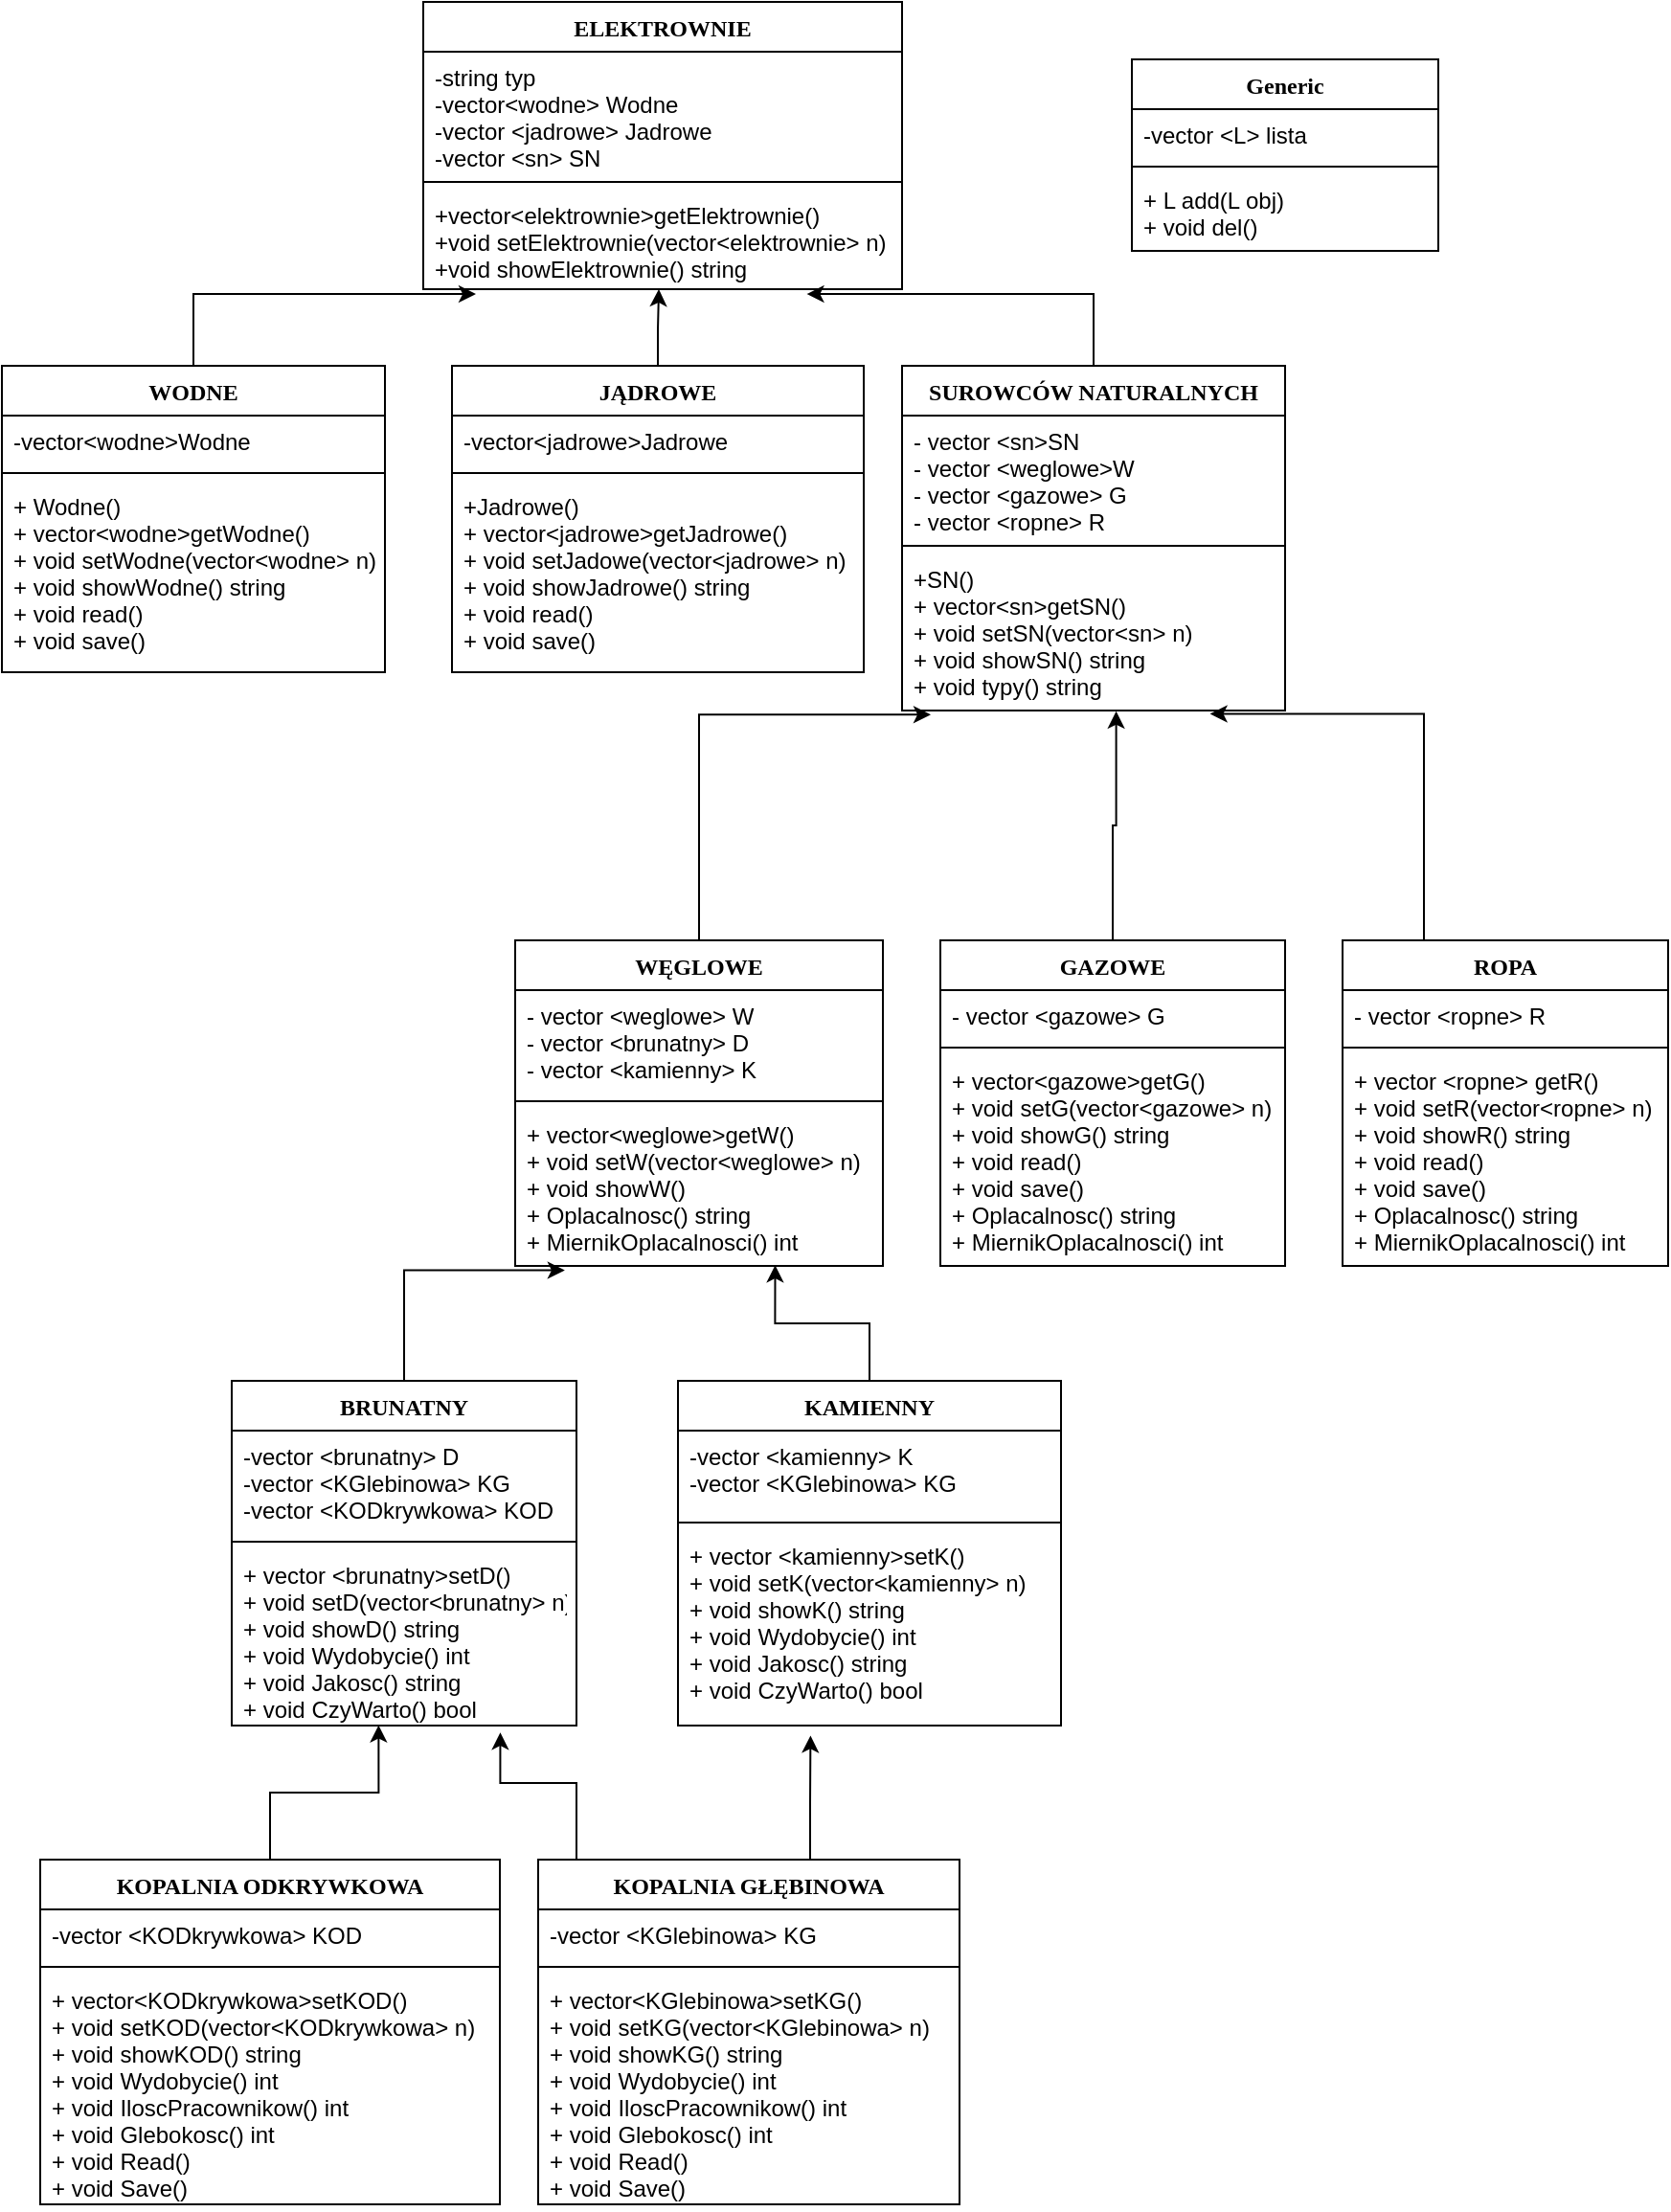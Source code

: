 <mxfile version="12.1.9" type="github" pages="1"><diagram id="fLsx_GOmSZmbx6pEzsNd" name="Page-1"><mxGraphModel dx="1264" dy="647" grid="1" gridSize="10" guides="1" tooltips="1" connect="1" arrows="1" fold="1" page="1" pageScale="1" pageWidth="827" pageHeight="1169" math="0" shadow="0"><root><mxCell id="0"/><mxCell id="1" parent="0"/><mxCell id="vZZop3cqKfhyvX2S0dR3-3" value="ELEKTROWNIE" style="swimlane;fontStyle=1;align=center;verticalAlign=top;childLayout=stackLayout;horizontal=1;startSize=26;horizontalStack=0;resizeParent=1;resizeParentMax=0;resizeLast=0;collapsible=1;marginBottom=0;fontFamily=Verdana;" vertex="1" parent="1"><mxGeometry x="280" width="250" height="150" as="geometry"/></mxCell><mxCell id="vZZop3cqKfhyvX2S0dR3-4" value="-string typ&#10;-vector&lt;wodne&gt; Wodne&#10;-vector &lt;jadrowe&gt; Jadrowe&#10;-vector &lt;sn&gt; SN" style="text;strokeColor=none;fillColor=none;align=left;verticalAlign=top;spacingLeft=4;spacingRight=4;overflow=hidden;rotatable=0;points=[[0,0.5],[1,0.5]];portConstraint=eastwest;" vertex="1" parent="vZZop3cqKfhyvX2S0dR3-3"><mxGeometry y="26" width="250" height="64" as="geometry"/></mxCell><mxCell id="vZZop3cqKfhyvX2S0dR3-5" value="" style="line;strokeWidth=1;fillColor=none;align=left;verticalAlign=middle;spacingTop=-1;spacingLeft=3;spacingRight=3;rotatable=0;labelPosition=right;points=[];portConstraint=eastwest;" vertex="1" parent="vZZop3cqKfhyvX2S0dR3-3"><mxGeometry y="90" width="250" height="8" as="geometry"/></mxCell><mxCell id="vZZop3cqKfhyvX2S0dR3-6" value="+vector&lt;elektrownie&gt;getElektrownie()&#10;+void setElektrownie(vector&lt;elektrownie&gt; n)&#10;+void showElektrownie() string" style="text;strokeColor=none;fillColor=none;align=left;verticalAlign=top;spacingLeft=4;spacingRight=4;overflow=hidden;rotatable=0;points=[[0,0.5],[1,0.5]];portConstraint=eastwest;" vertex="1" parent="vZZop3cqKfhyvX2S0dR3-3"><mxGeometry y="98" width="250" height="52" as="geometry"/></mxCell><mxCell id="vZZop3cqKfhyvX2S0dR3-105" value="" style="edgeStyle=orthogonalEdgeStyle;rounded=0;orthogonalLoop=1;jettySize=auto;html=1;fontFamily=Verdana;entryX=0.11;entryY=1.049;entryDx=0;entryDy=0;entryPerimeter=0;" edge="1" parent="1" source="vZZop3cqKfhyvX2S0dR3-7" target="vZZop3cqKfhyvX2S0dR3-6"><mxGeometry relative="1" as="geometry"><mxPoint x="140" y="110" as="targetPoint"/></mxGeometry></mxCell><mxCell id="vZZop3cqKfhyvX2S0dR3-7" value="WODNE&#10;" style="swimlane;fontStyle=1;align=center;verticalAlign=top;childLayout=stackLayout;horizontal=1;startSize=26;horizontalStack=0;resizeParent=1;resizeParentMax=0;resizeLast=0;collapsible=1;marginBottom=0;fontFamily=Verdana;" vertex="1" parent="1"><mxGeometry x="60" y="190" width="200" height="160" as="geometry"/></mxCell><mxCell id="vZZop3cqKfhyvX2S0dR3-8" value="-vector&lt;wodne&gt;Wodne&#10;" style="text;strokeColor=none;fillColor=none;align=left;verticalAlign=top;spacingLeft=4;spacingRight=4;overflow=hidden;rotatable=0;points=[[0,0.5],[1,0.5]];portConstraint=eastwest;" vertex="1" parent="vZZop3cqKfhyvX2S0dR3-7"><mxGeometry y="26" width="200" height="26" as="geometry"/></mxCell><mxCell id="vZZop3cqKfhyvX2S0dR3-9" value="" style="line;strokeWidth=1;fillColor=none;align=left;verticalAlign=middle;spacingTop=-1;spacingLeft=3;spacingRight=3;rotatable=0;labelPosition=right;points=[];portConstraint=eastwest;" vertex="1" parent="vZZop3cqKfhyvX2S0dR3-7"><mxGeometry y="52" width="200" height="8" as="geometry"/></mxCell><mxCell id="vZZop3cqKfhyvX2S0dR3-10" value="+ Wodne()&#10;+ vector&lt;wodne&gt;getWodne()&#10;+ void setWodne(vector&lt;wodne&gt; n)&#10;+ void showWodne() string &#10;+ void read()&#10;+ void save()" style="text;strokeColor=none;fillColor=none;align=left;verticalAlign=top;spacingLeft=4;spacingRight=4;overflow=hidden;rotatable=0;points=[[0,0.5],[1,0.5]];portConstraint=eastwest;" vertex="1" parent="vZZop3cqKfhyvX2S0dR3-7"><mxGeometry y="60" width="200" height="100" as="geometry"/></mxCell><mxCell id="vZZop3cqKfhyvX2S0dR3-158" value="" style="edgeStyle=orthogonalEdgeStyle;rounded=0;orthogonalLoop=1;jettySize=auto;html=1;fontFamily=Verdana;" edge="1" parent="1" source="vZZop3cqKfhyvX2S0dR3-11" target="vZZop3cqKfhyvX2S0dR3-6"><mxGeometry relative="1" as="geometry"><Array as="points"><mxPoint x="403" y="171"/><mxPoint x="403" y="171"/></Array></mxGeometry></mxCell><mxCell id="vZZop3cqKfhyvX2S0dR3-11" value="JĄDROWE" style="swimlane;fontStyle=1;align=center;verticalAlign=top;childLayout=stackLayout;horizontal=1;startSize=26;horizontalStack=0;resizeParent=1;resizeParentMax=0;resizeLast=0;collapsible=1;marginBottom=0;fontFamily=Verdana;" vertex="1" parent="1"><mxGeometry x="295" y="190" width="215" height="160" as="geometry"/></mxCell><mxCell id="vZZop3cqKfhyvX2S0dR3-12" value="-vector&lt;jadrowe&gt;Jadrowe" style="text;strokeColor=none;fillColor=none;align=left;verticalAlign=top;spacingLeft=4;spacingRight=4;overflow=hidden;rotatable=0;points=[[0,0.5],[1,0.5]];portConstraint=eastwest;" vertex="1" parent="vZZop3cqKfhyvX2S0dR3-11"><mxGeometry y="26" width="215" height="26" as="geometry"/></mxCell><mxCell id="vZZop3cqKfhyvX2S0dR3-13" value="" style="line;strokeWidth=1;fillColor=none;align=left;verticalAlign=middle;spacingTop=-1;spacingLeft=3;spacingRight=3;rotatable=0;labelPosition=right;points=[];portConstraint=eastwest;" vertex="1" parent="vZZop3cqKfhyvX2S0dR3-11"><mxGeometry y="52" width="215" height="8" as="geometry"/></mxCell><mxCell id="vZZop3cqKfhyvX2S0dR3-14" value="+Jadrowe()&#10;+ vector&lt;jadrowe&gt;getJadrowe()&#10;+ void setJadowe(vector&lt;jadrowe&gt; n)&#10;+ void showJadrowe() string &#10;+ void read()&#10;+ void save()" style="text;strokeColor=none;fillColor=none;align=left;verticalAlign=top;spacingLeft=4;spacingRight=4;overflow=hidden;rotatable=0;points=[[0,0.5],[1,0.5]];portConstraint=eastwest;" vertex="1" parent="vZZop3cqKfhyvX2S0dR3-11"><mxGeometry y="60" width="215" height="100" as="geometry"/></mxCell><mxCell id="vZZop3cqKfhyvX2S0dR3-100" value="" style="edgeStyle=orthogonalEdgeStyle;rounded=0;orthogonalLoop=1;jettySize=auto;html=1;fontFamily=Verdana;entryX=0.801;entryY=1.049;entryDx=0;entryDy=0;entryPerimeter=0;" edge="1" parent="1" source="vZZop3cqKfhyvX2S0dR3-15" target="vZZop3cqKfhyvX2S0dR3-6"><mxGeometry relative="1" as="geometry"><mxPoint x="630" y="110" as="targetPoint"/></mxGeometry></mxCell><mxCell id="vZZop3cqKfhyvX2S0dR3-15" value="SUROWCÓW NATURALNYCH" style="swimlane;fontStyle=1;align=center;verticalAlign=top;childLayout=stackLayout;horizontal=1;startSize=26;horizontalStack=0;resizeParent=1;resizeParentMax=0;resizeLast=0;collapsible=1;marginBottom=0;fontFamily=Verdana;" vertex="1" parent="1"><mxGeometry x="530" y="190" width="200" height="180" as="geometry"/></mxCell><mxCell id="vZZop3cqKfhyvX2S0dR3-16" value="- vector &lt;sn&gt;SN&#10;- vector &lt;weglowe&gt;W&#10;- vector &lt;gazowe&gt; G&#10;- vector &lt;ropne&gt; R" style="text;strokeColor=none;fillColor=none;align=left;verticalAlign=top;spacingLeft=4;spacingRight=4;overflow=hidden;rotatable=0;points=[[0,0.5],[1,0.5]];portConstraint=eastwest;" vertex="1" parent="vZZop3cqKfhyvX2S0dR3-15"><mxGeometry y="26" width="200" height="64" as="geometry"/></mxCell><mxCell id="vZZop3cqKfhyvX2S0dR3-17" value="" style="line;strokeWidth=1;fillColor=none;align=left;verticalAlign=middle;spacingTop=-1;spacingLeft=3;spacingRight=3;rotatable=0;labelPosition=right;points=[];portConstraint=eastwest;" vertex="1" parent="vZZop3cqKfhyvX2S0dR3-15"><mxGeometry y="90" width="200" height="8" as="geometry"/></mxCell><mxCell id="vZZop3cqKfhyvX2S0dR3-18" value="+SN()&#10;+ vector&lt;sn&gt;getSN()&#10;+ void setSN(vector&lt;sn&gt; n)&#10;+ void showSN() string &#10;+ void typy() string &#10;" style="text;strokeColor=none;fillColor=none;align=left;verticalAlign=top;spacingLeft=4;spacingRight=4;overflow=hidden;rotatable=0;points=[[0,0.5],[1,0.5]];portConstraint=eastwest;" vertex="1" parent="vZZop3cqKfhyvX2S0dR3-15"><mxGeometry y="98" width="200" height="82" as="geometry"/></mxCell><mxCell id="vZZop3cqKfhyvX2S0dR3-124" value="" style="edgeStyle=orthogonalEdgeStyle;rounded=0;orthogonalLoop=1;jettySize=auto;html=1;fontFamily=Verdana;entryX=0.075;entryY=1.026;entryDx=0;entryDy=0;entryPerimeter=0;" edge="1" parent="1" source="vZZop3cqKfhyvX2S0dR3-19" target="vZZop3cqKfhyvX2S0dR3-18"><mxGeometry relative="1" as="geometry"><mxPoint x="420" y="418.5" as="targetPoint"/></mxGeometry></mxCell><mxCell id="vZZop3cqKfhyvX2S0dR3-19" value="WĘGLOWE" style="swimlane;fontStyle=1;align=center;verticalAlign=top;childLayout=stackLayout;horizontal=1;startSize=26;horizontalStack=0;resizeParent=1;resizeParentMax=0;resizeLast=0;collapsible=1;marginBottom=0;fontFamily=Verdana;" vertex="1" parent="1"><mxGeometry x="328" y="490" width="192" height="170" as="geometry"/></mxCell><mxCell id="vZZop3cqKfhyvX2S0dR3-20" value="- vector &lt;weglowe&gt; W&#10;- vector &lt;brunatny&gt; D&#10;- vector &lt;kamienny&gt; K" style="text;strokeColor=none;fillColor=none;align=left;verticalAlign=top;spacingLeft=4;spacingRight=4;overflow=hidden;rotatable=0;points=[[0,0.5],[1,0.5]];portConstraint=eastwest;" vertex="1" parent="vZZop3cqKfhyvX2S0dR3-19"><mxGeometry y="26" width="192" height="54" as="geometry"/></mxCell><mxCell id="vZZop3cqKfhyvX2S0dR3-21" value="" style="line;strokeWidth=1;fillColor=none;align=left;verticalAlign=middle;spacingTop=-1;spacingLeft=3;spacingRight=3;rotatable=0;labelPosition=right;points=[];portConstraint=eastwest;" vertex="1" parent="vZZop3cqKfhyvX2S0dR3-19"><mxGeometry y="80" width="192" height="8" as="geometry"/></mxCell><mxCell id="vZZop3cqKfhyvX2S0dR3-22" value="+ vector&lt;weglowe&gt;getW()&#10;+ void setW(vector&lt;weglowe&gt; n)&#10;+ void showW()&#10;+ Oplacalnosc() string&#10;+ MiernikOplacalnosci() int&#10;" style="text;strokeColor=none;fillColor=none;align=left;verticalAlign=top;spacingLeft=4;spacingRight=4;overflow=hidden;rotatable=0;points=[[0,0.5],[1,0.5]];portConstraint=eastwest;" vertex="1" parent="vZZop3cqKfhyvX2S0dR3-19"><mxGeometry y="88" width="192" height="82" as="geometry"/></mxCell><mxCell id="vZZop3cqKfhyvX2S0dR3-134" value="" style="edgeStyle=orthogonalEdgeStyle;rounded=0;orthogonalLoop=1;jettySize=auto;html=1;fontFamily=Verdana;entryX=0.559;entryY=1.005;entryDx=0;entryDy=0;entryPerimeter=0;" edge="1" parent="1" source="vZZop3cqKfhyvX2S0dR3-23" target="vZZop3cqKfhyvX2S0dR3-18"><mxGeometry relative="1" as="geometry"><mxPoint x="640" y="410" as="targetPoint"/></mxGeometry></mxCell><mxCell id="vZZop3cqKfhyvX2S0dR3-23" value="GAZOWE" style="swimlane;fontStyle=1;align=center;verticalAlign=top;childLayout=stackLayout;horizontal=1;startSize=26;horizontalStack=0;resizeParent=1;resizeParentMax=0;resizeLast=0;collapsible=1;marginBottom=0;fontFamily=Verdana;" vertex="1" parent="1"><mxGeometry x="550" y="490" width="180" height="170" as="geometry"/></mxCell><mxCell id="vZZop3cqKfhyvX2S0dR3-24" value="- vector &lt;gazowe&gt; G&#10;" style="text;strokeColor=none;fillColor=none;align=left;verticalAlign=top;spacingLeft=4;spacingRight=4;overflow=hidden;rotatable=0;points=[[0,0.5],[1,0.5]];portConstraint=eastwest;" vertex="1" parent="vZZop3cqKfhyvX2S0dR3-23"><mxGeometry y="26" width="180" height="26" as="geometry"/></mxCell><mxCell id="vZZop3cqKfhyvX2S0dR3-25" value="" style="line;strokeWidth=1;fillColor=none;align=left;verticalAlign=middle;spacingTop=-1;spacingLeft=3;spacingRight=3;rotatable=0;labelPosition=right;points=[];portConstraint=eastwest;" vertex="1" parent="vZZop3cqKfhyvX2S0dR3-23"><mxGeometry y="52" width="180" height="8" as="geometry"/></mxCell><mxCell id="vZZop3cqKfhyvX2S0dR3-26" value="+ vector&lt;gazowe&gt;getG()&#10;+ void setG(vector&lt;gazowe&gt; n)&#10;+ void showG() string &#10;+ void read()&#10;+ void save() &#10;+ Oplacalnosc() string&#10;+ MiernikOplacalnosci() int&#10;" style="text;strokeColor=none;fillColor=none;align=left;verticalAlign=top;spacingLeft=4;spacingRight=4;overflow=hidden;rotatable=0;points=[[0,0.5],[1,0.5]];portConstraint=eastwest;" vertex="1" parent="vZZop3cqKfhyvX2S0dR3-23"><mxGeometry y="60" width="180" height="110" as="geometry"/></mxCell><mxCell id="vZZop3cqKfhyvX2S0dR3-94" value="" style="edgeStyle=orthogonalEdgeStyle;rounded=0;orthogonalLoop=1;jettySize=auto;html=1;fontFamily=Verdana;exitX=0.25;exitY=0;exitDx=0;exitDy=0;entryX=0.804;entryY=1.021;entryDx=0;entryDy=0;entryPerimeter=0;" edge="1" parent="1" source="vZZop3cqKfhyvX2S0dR3-27" target="vZZop3cqKfhyvX2S0dR3-18"><mxGeometry relative="1" as="geometry"><mxPoint x="690" y="290" as="targetPoint"/></mxGeometry></mxCell><mxCell id="vZZop3cqKfhyvX2S0dR3-27" value="ROPA" style="swimlane;fontStyle=1;align=center;verticalAlign=top;childLayout=stackLayout;horizontal=1;startSize=26;horizontalStack=0;resizeParent=1;resizeParentMax=0;resizeLast=0;collapsible=1;marginBottom=0;fontFamily=Verdana;" vertex="1" parent="1"><mxGeometry x="760" y="490" width="170" height="170" as="geometry"/></mxCell><mxCell id="vZZop3cqKfhyvX2S0dR3-28" value="- vector &lt;ropne&gt; R&#10;" style="text;strokeColor=none;fillColor=none;align=left;verticalAlign=top;spacingLeft=4;spacingRight=4;overflow=hidden;rotatable=0;points=[[0,0.5],[1,0.5]];portConstraint=eastwest;" vertex="1" parent="vZZop3cqKfhyvX2S0dR3-27"><mxGeometry y="26" width="170" height="26" as="geometry"/></mxCell><mxCell id="vZZop3cqKfhyvX2S0dR3-29" value="" style="line;strokeWidth=1;fillColor=none;align=left;verticalAlign=middle;spacingTop=-1;spacingLeft=3;spacingRight=3;rotatable=0;labelPosition=right;points=[];portConstraint=eastwest;" vertex="1" parent="vZZop3cqKfhyvX2S0dR3-27"><mxGeometry y="52" width="170" height="8" as="geometry"/></mxCell><mxCell id="vZZop3cqKfhyvX2S0dR3-30" value="+ vector &lt;ropne&gt; getR()&#10;+ void setR(vector&lt;ropne&gt; n)&#10;+ void showR() string &#10;+ void read()&#10;+ void save()&#10;+ Oplacalnosc() string&#10;+ MiernikOplacalnosci() int" style="text;strokeColor=none;fillColor=none;align=left;verticalAlign=top;spacingLeft=4;spacingRight=4;overflow=hidden;rotatable=0;points=[[0,0.5],[1,0.5]];portConstraint=eastwest;" vertex="1" parent="vZZop3cqKfhyvX2S0dR3-27"><mxGeometry y="60" width="170" height="110" as="geometry"/></mxCell><mxCell id="vZZop3cqKfhyvX2S0dR3-73" value="" style="edgeStyle=orthogonalEdgeStyle;rounded=0;orthogonalLoop=1;jettySize=auto;html=1;fontFamily=Verdana;entryX=0.135;entryY=1.028;entryDx=0;entryDy=0;entryPerimeter=0;" edge="1" parent="1" source="vZZop3cqKfhyvX2S0dR3-31" target="vZZop3cqKfhyvX2S0dR3-22"><mxGeometry relative="1" as="geometry"><mxPoint x="372" y="460" as="targetPoint"/></mxGeometry></mxCell><mxCell id="vZZop3cqKfhyvX2S0dR3-31" value="BRUNATNY&#10;" style="swimlane;fontStyle=1;align=center;verticalAlign=top;childLayout=stackLayout;horizontal=1;startSize=26;horizontalStack=0;resizeParent=1;resizeParentMax=0;resizeLast=0;collapsible=1;marginBottom=0;fontFamily=Verdana;" vertex="1" parent="1"><mxGeometry x="180" y="720" width="180" height="180" as="geometry"/></mxCell><mxCell id="vZZop3cqKfhyvX2S0dR3-32" value="-vector &lt;brunatny&gt; D&#10;-vector &lt;KGlebinowa&gt; KG&#10;-vector &lt;KODkrywkowa&gt; KOD" style="text;strokeColor=none;fillColor=none;align=left;verticalAlign=top;spacingLeft=4;spacingRight=4;overflow=hidden;rotatable=0;points=[[0,0.5],[1,0.5]];portConstraint=eastwest;" vertex="1" parent="vZZop3cqKfhyvX2S0dR3-31"><mxGeometry y="26" width="180" height="54" as="geometry"/></mxCell><mxCell id="vZZop3cqKfhyvX2S0dR3-33" value="" style="line;strokeWidth=1;fillColor=none;align=left;verticalAlign=middle;spacingTop=-1;spacingLeft=3;spacingRight=3;rotatable=0;labelPosition=right;points=[];portConstraint=eastwest;" vertex="1" parent="vZZop3cqKfhyvX2S0dR3-31"><mxGeometry y="80" width="180" height="8" as="geometry"/></mxCell><mxCell id="vZZop3cqKfhyvX2S0dR3-34" value="+ vector &lt;brunatny&gt;setD()&#10;+ void setD(vector&lt;brunatny&gt; n)&#10;+ void showD() string&#10;+ void Wydobycie() int&#10;+ void Jakosc() string&#10;+ void CzyWarto() bool&#10;" style="text;strokeColor=none;fillColor=none;align=left;verticalAlign=top;spacingLeft=4;spacingRight=4;overflow=hidden;rotatable=0;points=[[0,0.5],[1,0.5]];portConstraint=eastwest;" vertex="1" parent="vZZop3cqKfhyvX2S0dR3-31"><mxGeometry y="88" width="180" height="92" as="geometry"/></mxCell><mxCell id="vZZop3cqKfhyvX2S0dR3-155" value="" style="edgeStyle=orthogonalEdgeStyle;rounded=0;orthogonalLoop=1;jettySize=auto;html=1;fontFamily=Verdana;entryX=0.707;entryY=0.995;entryDx=0;entryDy=0;entryPerimeter=0;" edge="1" parent="1" source="vZZop3cqKfhyvX2S0dR3-35" target="vZZop3cqKfhyvX2S0dR3-22"><mxGeometry relative="1" as="geometry"/></mxCell><mxCell id="vZZop3cqKfhyvX2S0dR3-35" value="KAMIENNY" style="swimlane;fontStyle=1;align=center;verticalAlign=top;childLayout=stackLayout;horizontal=1;startSize=26;horizontalStack=0;resizeParent=1;resizeParentMax=0;resizeLast=0;collapsible=1;marginBottom=0;fontFamily=Verdana;" vertex="1" parent="1"><mxGeometry x="413" y="720" width="200" height="180" as="geometry"/></mxCell><mxCell id="vZZop3cqKfhyvX2S0dR3-36" value="-vector &lt;kamienny&gt; K&#10;-vector &lt;KGlebinowa&gt; KG&#10;" style="text;strokeColor=none;fillColor=none;align=left;verticalAlign=top;spacingLeft=4;spacingRight=4;overflow=hidden;rotatable=0;points=[[0,0.5],[1,0.5]];portConstraint=eastwest;" vertex="1" parent="vZZop3cqKfhyvX2S0dR3-35"><mxGeometry y="26" width="200" height="44" as="geometry"/></mxCell><mxCell id="vZZop3cqKfhyvX2S0dR3-37" value="" style="line;strokeWidth=1;fillColor=none;align=left;verticalAlign=middle;spacingTop=-1;spacingLeft=3;spacingRight=3;rotatable=0;labelPosition=right;points=[];portConstraint=eastwest;" vertex="1" parent="vZZop3cqKfhyvX2S0dR3-35"><mxGeometry y="70" width="200" height="8" as="geometry"/></mxCell><mxCell id="vZZop3cqKfhyvX2S0dR3-38" value="+ vector &lt;kamienny&gt;setK()&#10;+ void setK(vector&lt;kamienny&gt; n)&#10;+ void showK() string&#10;+ void Wydobycie() int&#10;+ void Jakosc() string&#10;+ void CzyWarto() bool " style="text;strokeColor=none;fillColor=none;align=left;verticalAlign=top;spacingLeft=4;spacingRight=4;overflow=hidden;rotatable=0;points=[[0,0.5],[1,0.5]];portConstraint=eastwest;" vertex="1" parent="vZZop3cqKfhyvX2S0dR3-35"><mxGeometry y="78" width="200" height="102" as="geometry"/></mxCell><mxCell id="vZZop3cqKfhyvX2S0dR3-156" value="" style="edgeStyle=orthogonalEdgeStyle;rounded=0;orthogonalLoop=1;jettySize=auto;html=1;fontFamily=Verdana;entryX=0.426;entryY=0.998;entryDx=0;entryDy=0;entryPerimeter=0;" edge="1" parent="1" source="vZZop3cqKfhyvX2S0dR3-39" target="vZZop3cqKfhyvX2S0dR3-34"><mxGeometry relative="1" as="geometry"/></mxCell><mxCell id="vZZop3cqKfhyvX2S0dR3-39" value="KOPALNIA ODKRYWKOWA" style="swimlane;fontStyle=1;align=center;verticalAlign=top;childLayout=stackLayout;horizontal=1;startSize=26;horizontalStack=0;resizeParent=1;resizeParentMax=0;resizeLast=0;collapsible=1;marginBottom=0;fontFamily=Verdana;" vertex="1" parent="1"><mxGeometry x="80" y="970" width="240" height="180" as="geometry"/></mxCell><mxCell id="vZZop3cqKfhyvX2S0dR3-40" value="-vector &lt;KODkrywkowa&gt; KOD" style="text;strokeColor=none;fillColor=none;align=left;verticalAlign=top;spacingLeft=4;spacingRight=4;overflow=hidden;rotatable=0;points=[[0,0.5],[1,0.5]];portConstraint=eastwest;" vertex="1" parent="vZZop3cqKfhyvX2S0dR3-39"><mxGeometry y="26" width="240" height="26" as="geometry"/></mxCell><mxCell id="vZZop3cqKfhyvX2S0dR3-41" value="" style="line;strokeWidth=1;fillColor=none;align=left;verticalAlign=middle;spacingTop=-1;spacingLeft=3;spacingRight=3;rotatable=0;labelPosition=right;points=[];portConstraint=eastwest;" vertex="1" parent="vZZop3cqKfhyvX2S0dR3-39"><mxGeometry y="52" width="240" height="8" as="geometry"/></mxCell><mxCell id="vZZop3cqKfhyvX2S0dR3-42" value="+ vector&lt;KODkrywkowa&gt;setKOD()&#10;+ void setKOD(vector&lt;KODkrywkowa&gt; n)&#10;+ void showKOD() string&#10;+ void Wydobycie() int &#10;+ void IloscPracownikow() int&#10;+ void Glebokosc() int&#10;+ void Read()&#10;+ void Save() &#10;" style="text;strokeColor=none;fillColor=none;align=left;verticalAlign=top;spacingLeft=4;spacingRight=4;overflow=hidden;rotatable=0;points=[[0,0.5],[1,0.5]];portConstraint=eastwest;" vertex="1" parent="vZZop3cqKfhyvX2S0dR3-39"><mxGeometry y="60" width="240" height="120" as="geometry"/></mxCell><mxCell id="vZZop3cqKfhyvX2S0dR3-114" value="" style="edgeStyle=orthogonalEdgeStyle;rounded=0;orthogonalLoop=1;jettySize=auto;html=1;fontFamily=Verdana;entryX=0.779;entryY=1.039;entryDx=0;entryDy=0;entryPerimeter=0;" edge="1" parent="1" source="vZZop3cqKfhyvX2S0dR3-43" target="vZZop3cqKfhyvX2S0dR3-34"><mxGeometry relative="1" as="geometry"><mxPoint x="405" y="900" as="targetPoint"/><Array as="points"><mxPoint x="360" y="930"/><mxPoint x="320" y="930"/></Array></mxGeometry></mxCell><mxCell id="vZZop3cqKfhyvX2S0dR3-159" value="" style="edgeStyle=orthogonalEdgeStyle;rounded=0;orthogonalLoop=1;jettySize=auto;html=1;fontFamily=Verdana;entryX=0.346;entryY=1.051;entryDx=0;entryDy=0;entryPerimeter=0;" edge="1" parent="1" source="vZZop3cqKfhyvX2S0dR3-43" target="vZZop3cqKfhyvX2S0dR3-38"><mxGeometry relative="1" as="geometry"><mxPoint x="480" y="910" as="targetPoint"/><Array as="points"><mxPoint x="482" y="940"/><mxPoint x="482" y="940"/></Array></mxGeometry></mxCell><mxCell id="vZZop3cqKfhyvX2S0dR3-43" value="KOPALNIA GŁĘBINOWA&#10;" style="swimlane;fontStyle=1;align=center;verticalAlign=top;childLayout=stackLayout;horizontal=1;startSize=26;horizontalStack=0;resizeParent=1;resizeParentMax=0;resizeLast=0;collapsible=1;marginBottom=0;fontFamily=Verdana;" vertex="1" parent="1"><mxGeometry x="340" y="970" width="220" height="180" as="geometry"/></mxCell><mxCell id="vZZop3cqKfhyvX2S0dR3-44" value="-vector &lt;KGlebinowa&gt; KG" style="text;strokeColor=none;fillColor=none;align=left;verticalAlign=top;spacingLeft=4;spacingRight=4;overflow=hidden;rotatable=0;points=[[0,0.5],[1,0.5]];portConstraint=eastwest;" vertex="1" parent="vZZop3cqKfhyvX2S0dR3-43"><mxGeometry y="26" width="220" height="26" as="geometry"/></mxCell><mxCell id="vZZop3cqKfhyvX2S0dR3-45" value="" style="line;strokeWidth=1;fillColor=none;align=left;verticalAlign=middle;spacingTop=-1;spacingLeft=3;spacingRight=3;rotatable=0;labelPosition=right;points=[];portConstraint=eastwest;" vertex="1" parent="vZZop3cqKfhyvX2S0dR3-43"><mxGeometry y="52" width="220" height="8" as="geometry"/></mxCell><mxCell id="vZZop3cqKfhyvX2S0dR3-46" value="+ vector&lt;KGlebinowa&gt;setKG()&#10;+ void setKG(vector&lt;KGlebinowa&gt; n)&#10;+ void showKG() string&#10;+ void Wydobycie() int&#10;+ void IloscPracownikow() int&#10;+ void Glebokosc() int&#10;+ void Read()&#10;+ void Save()&#10;" style="text;strokeColor=none;fillColor=none;align=left;verticalAlign=top;spacingLeft=4;spacingRight=4;overflow=hidden;rotatable=0;points=[[0,0.5],[1,0.5]];portConstraint=eastwest;" vertex="1" parent="vZZop3cqKfhyvX2S0dR3-43"><mxGeometry y="60" width="220" height="120" as="geometry"/></mxCell><mxCell id="vZZop3cqKfhyvX2S0dR3-106" value="Generic" style="swimlane;fontStyle=1;align=center;verticalAlign=top;childLayout=stackLayout;horizontal=1;startSize=26;horizontalStack=0;resizeParent=1;resizeParentMax=0;resizeLast=0;collapsible=1;marginBottom=0;fontFamily=Verdana;" vertex="1" parent="1"><mxGeometry x="650" y="30" width="160" height="100" as="geometry"/></mxCell><mxCell id="vZZop3cqKfhyvX2S0dR3-107" value="-vector &lt;L&gt; lista" style="text;strokeColor=none;fillColor=none;align=left;verticalAlign=top;spacingLeft=4;spacingRight=4;overflow=hidden;rotatable=0;points=[[0,0.5],[1,0.5]];portConstraint=eastwest;" vertex="1" parent="vZZop3cqKfhyvX2S0dR3-106"><mxGeometry y="26" width="160" height="26" as="geometry"/></mxCell><mxCell id="vZZop3cqKfhyvX2S0dR3-108" value="" style="line;strokeWidth=1;fillColor=none;align=left;verticalAlign=middle;spacingTop=-1;spacingLeft=3;spacingRight=3;rotatable=0;labelPosition=right;points=[];portConstraint=eastwest;" vertex="1" parent="vZZop3cqKfhyvX2S0dR3-106"><mxGeometry y="52" width="160" height="8" as="geometry"/></mxCell><mxCell id="vZZop3cqKfhyvX2S0dR3-109" value="+ L add(L obj)&#10;+ void del()" style="text;strokeColor=none;fillColor=none;align=left;verticalAlign=top;spacingLeft=4;spacingRight=4;overflow=hidden;rotatable=0;points=[[0,0.5],[1,0.5]];portConstraint=eastwest;" vertex="1" parent="vZZop3cqKfhyvX2S0dR3-106"><mxGeometry y="60" width="160" height="40" as="geometry"/></mxCell></root></mxGraphModel></diagram></mxfile>